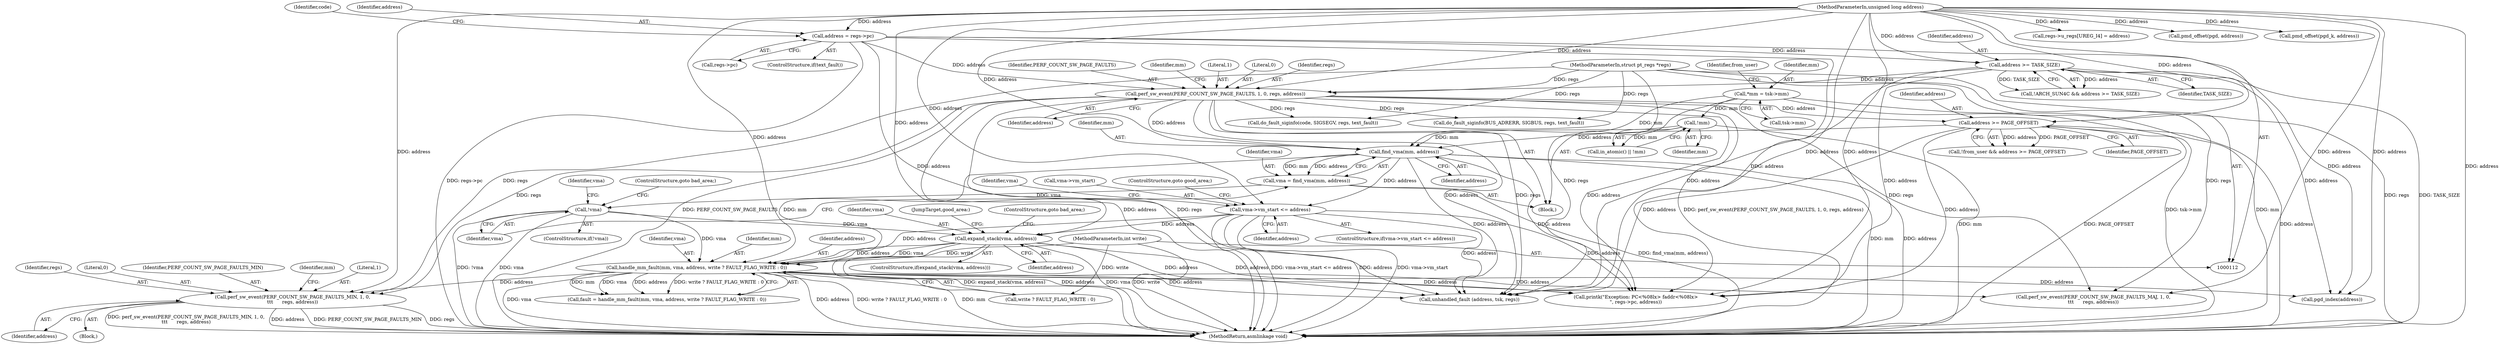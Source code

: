 digraph "0_linux_a8b0ca17b80e92faab46ee7179ba9e99ccb61233_43@pointer" {
"1000290" [label="(Call,perf_sw_event(PERF_COUNT_SW_PAGE_FAULTS_MIN, 1, 0,\n\t\t\t      regs, address))"];
"1000166" [label="(Call,perf_sw_event(PERF_COUNT_SW_PAGE_FAULTS, 1, 0, regs, address))"];
"1000113" [label="(MethodParameterIn,struct pt_regs *regs)"];
"1000156" [label="(Call,address >= TASK_SIZE)"];
"1000144" [label="(Call,address = regs->pc)"];
"1000116" [label="(MethodParameterIn,unsigned long address)"];
"1000243" [label="(Call,handle_mm_fault(mm, vma, address, write ? FAULT_FLAG_WRITE : 0))"];
"1000187" [label="(Call,find_vma(mm, address))"];
"1000163" [label="(Call,!mm)"];
"1000124" [label="(Call,*mm = tsk->mm)"];
"1000181" [label="(Call,address >= PAGE_OFFSET)"];
"1000210" [label="(Call,expand_stack(vma, address))"];
"1000191" [label="(Call,!vma)"];
"1000185" [label="(Call,vma = find_vma(mm, address))"];
"1000195" [label="(Call,vma->vm_start <= address)"];
"1000115" [label="(MethodParameterIn,int write)"];
"1000124" [label="(Call,*mm = tsk->mm)"];
"1000150" [label="(Identifier,code)"];
"1000117" [label="(Block,)"];
"1000205" [label="(Identifier,vma)"];
"1000167" [label="(Identifier,PERF_COUNT_SW_PAGE_FAULTS)"];
"1000178" [label="(Call,!from_user && address >= PAGE_OFFSET)"];
"1000214" [label="(JumpTarget,good_area:)"];
"1000182" [label="(Identifier,address)"];
"1000116" [label="(MethodParameterIn,unsigned long address)"];
"1000161" [label="(Call,in_atomic() || !mm)"];
"1000285" [label="(Block,)"];
"1000209" [label="(ControlStructure,if(expand_stack(vma, address)))"];
"1000195" [label="(Call,vma->vm_start <= address)"];
"1000146" [label="(Call,regs->pc)"];
"1000175" [label="(Identifier,mm)"];
"1000181" [label="(Call,address >= PAGE_OFFSET)"];
"1000133" [label="(Identifier,from_user)"];
"1000213" [label="(ControlStructure,goto bad_area;)"];
"1000243" [label="(Call,handle_mm_fault(mm, vma, address, write ? FAULT_FLAG_WRITE : 0))"];
"1000186" [label="(Identifier,vma)"];
"1000144" [label="(Call,address = regs->pc)"];
"1000196" [label="(Call,vma->vm_start)"];
"1000211" [label="(Identifier,vma)"];
"1000290" [label="(Call,perf_sw_event(PERF_COUNT_SW_PAGE_FAULTS_MIN, 1, 0,\n\t\t\t      regs, address))"];
"1000347" [label="(Call,printk(\"Exception: PC<%08lx> faddr<%08lx>\n\", regs->pc, address))"];
"1000393" [label="(Call,regs->u_regs[UREG_I4] = address)"];
"1000188" [label="(Identifier,mm)"];
"1000192" [label="(Identifier,vma)"];
"1000199" [label="(Identifier,address)"];
"1000171" [label="(Identifier,address)"];
"1000293" [label="(Literal,0)"];
"1000142" [label="(ControlStructure,if(text_fault))"];
"1000115" [label="(MethodParameterIn,int write)"];
"1000153" [label="(Call,!ARCH_SUN4C && address >= TASK_SIZE)"];
"1000197" [label="(Identifier,vma)"];
"1000210" [label="(Call,expand_stack(vma, address))"];
"1000278" [label="(Call,perf_sw_event(PERF_COUNT_SW_PAGE_FAULTS_MAJ, 1, 0,\n\t\t\t      regs, address))"];
"1000145" [label="(Identifier,address)"];
"1000469" [label="(Call,pgd_index(address))"];
"1000189" [label="(Identifier,address)"];
"1000246" [label="(Identifier,address)"];
"1000291" [label="(Identifier,PERF_COUNT_SW_PAGE_FAULTS_MIN)"];
"1000183" [label="(Identifier,PAGE_OFFSET)"];
"1000212" [label="(Identifier,address)"];
"1000156" [label="(Call,address >= TASK_SIZE)"];
"1000299" [label="(Identifier,mm)"];
"1000431" [label="(Call,unhandled_fault (address, tsk, regs))"];
"1000245" [label="(Identifier,vma)"];
"1000193" [label="(ControlStructure,goto bad_area;)"];
"1000157" [label="(Identifier,address)"];
"1000241" [label="(Call,fault = handle_mm_fault(mm, vma, address, write ? FAULT_FLAG_WRITE : 0))"];
"1000312" [label="(Call,do_fault_siginfo(code, SIGSEGV, regs, text_fault))"];
"1000158" [label="(Identifier,TASK_SIZE)"];
"1000513" [label="(Call,pmd_offset(pgd, address))"];
"1000166" [label="(Call,perf_sw_event(PERF_COUNT_SW_PAGE_FAULTS, 1, 0, regs, address))"];
"1000113" [label="(MethodParameterIn,struct pt_regs *regs)"];
"1000295" [label="(Identifier,address)"];
"1000187" [label="(Call,find_vma(mm, address))"];
"1000163" [label="(Call,!mm)"];
"1000247" [label="(Call,write ? FAULT_FLAG_WRITE : 0)"];
"1000455" [label="(Call,do_fault_siginfo(BUS_ADRERR, SIGBUS, regs, text_fault))"];
"1000126" [label="(Call,tsk->mm)"];
"1000292" [label="(Literal,1)"];
"1000125" [label="(Identifier,mm)"];
"1000168" [label="(Literal,1)"];
"1000185" [label="(Call,vma = find_vma(mm, address))"];
"1000244" [label="(Identifier,mm)"];
"1000190" [label="(ControlStructure,if(!vma))"];
"1000194" [label="(ControlStructure,if(vma->vm_start <= address))"];
"1000169" [label="(Literal,0)"];
"1000537" [label="(MethodReturn,asmlinkage void)"];
"1000164" [label="(Identifier,mm)"];
"1000191" [label="(Call,!vma)"];
"1000200" [label="(ControlStructure,goto good_area;)"];
"1000518" [label="(Call,pmd_offset(pgd_k, address))"];
"1000294" [label="(Identifier,regs)"];
"1000170" [label="(Identifier,regs)"];
"1000290" -> "1000285"  [label="AST: "];
"1000290" -> "1000295"  [label="CFG: "];
"1000291" -> "1000290"  [label="AST: "];
"1000292" -> "1000290"  [label="AST: "];
"1000293" -> "1000290"  [label="AST: "];
"1000294" -> "1000290"  [label="AST: "];
"1000295" -> "1000290"  [label="AST: "];
"1000299" -> "1000290"  [label="CFG: "];
"1000290" -> "1000537"  [label="DDG: PERF_COUNT_SW_PAGE_FAULTS_MIN"];
"1000290" -> "1000537"  [label="DDG: regs"];
"1000290" -> "1000537"  [label="DDG: perf_sw_event(PERF_COUNT_SW_PAGE_FAULTS_MIN, 1, 0,\n\t\t\t      regs, address)"];
"1000290" -> "1000537"  [label="DDG: address"];
"1000166" -> "1000290"  [label="DDG: regs"];
"1000113" -> "1000290"  [label="DDG: regs"];
"1000243" -> "1000290"  [label="DDG: address"];
"1000116" -> "1000290"  [label="DDG: address"];
"1000166" -> "1000117"  [label="AST: "];
"1000166" -> "1000171"  [label="CFG: "];
"1000167" -> "1000166"  [label="AST: "];
"1000168" -> "1000166"  [label="AST: "];
"1000169" -> "1000166"  [label="AST: "];
"1000170" -> "1000166"  [label="AST: "];
"1000171" -> "1000166"  [label="AST: "];
"1000175" -> "1000166"  [label="CFG: "];
"1000166" -> "1000537"  [label="DDG: perf_sw_event(PERF_COUNT_SW_PAGE_FAULTS, 1, 0, regs, address)"];
"1000166" -> "1000537"  [label="DDG: PERF_COUNT_SW_PAGE_FAULTS"];
"1000166" -> "1000537"  [label="DDG: address"];
"1000166" -> "1000537"  [label="DDG: regs"];
"1000113" -> "1000166"  [label="DDG: regs"];
"1000156" -> "1000166"  [label="DDG: address"];
"1000144" -> "1000166"  [label="DDG: address"];
"1000116" -> "1000166"  [label="DDG: address"];
"1000166" -> "1000181"  [label="DDG: address"];
"1000166" -> "1000187"  [label="DDG: address"];
"1000166" -> "1000278"  [label="DDG: regs"];
"1000166" -> "1000312"  [label="DDG: regs"];
"1000166" -> "1000347"  [label="DDG: address"];
"1000166" -> "1000431"  [label="DDG: address"];
"1000166" -> "1000431"  [label="DDG: regs"];
"1000166" -> "1000455"  [label="DDG: regs"];
"1000113" -> "1000112"  [label="AST: "];
"1000113" -> "1000537"  [label="DDG: regs"];
"1000113" -> "1000278"  [label="DDG: regs"];
"1000113" -> "1000312"  [label="DDG: regs"];
"1000113" -> "1000431"  [label="DDG: regs"];
"1000113" -> "1000455"  [label="DDG: regs"];
"1000156" -> "1000153"  [label="AST: "];
"1000156" -> "1000158"  [label="CFG: "];
"1000157" -> "1000156"  [label="AST: "];
"1000158" -> "1000156"  [label="AST: "];
"1000153" -> "1000156"  [label="CFG: "];
"1000156" -> "1000537"  [label="DDG: TASK_SIZE"];
"1000156" -> "1000153"  [label="DDG: address"];
"1000156" -> "1000153"  [label="DDG: TASK_SIZE"];
"1000144" -> "1000156"  [label="DDG: address"];
"1000116" -> "1000156"  [label="DDG: address"];
"1000156" -> "1000347"  [label="DDG: address"];
"1000156" -> "1000431"  [label="DDG: address"];
"1000156" -> "1000469"  [label="DDG: address"];
"1000144" -> "1000142"  [label="AST: "];
"1000144" -> "1000146"  [label="CFG: "];
"1000145" -> "1000144"  [label="AST: "];
"1000146" -> "1000144"  [label="AST: "];
"1000150" -> "1000144"  [label="CFG: "];
"1000144" -> "1000537"  [label="DDG: regs->pc"];
"1000116" -> "1000144"  [label="DDG: address"];
"1000144" -> "1000347"  [label="DDG: address"];
"1000144" -> "1000431"  [label="DDG: address"];
"1000144" -> "1000469"  [label="DDG: address"];
"1000116" -> "1000112"  [label="AST: "];
"1000116" -> "1000537"  [label="DDG: address"];
"1000116" -> "1000181"  [label="DDG: address"];
"1000116" -> "1000187"  [label="DDG: address"];
"1000116" -> "1000195"  [label="DDG: address"];
"1000116" -> "1000210"  [label="DDG: address"];
"1000116" -> "1000243"  [label="DDG: address"];
"1000116" -> "1000278"  [label="DDG: address"];
"1000116" -> "1000347"  [label="DDG: address"];
"1000116" -> "1000393"  [label="DDG: address"];
"1000116" -> "1000431"  [label="DDG: address"];
"1000116" -> "1000469"  [label="DDG: address"];
"1000116" -> "1000513"  [label="DDG: address"];
"1000116" -> "1000518"  [label="DDG: address"];
"1000243" -> "1000241"  [label="AST: "];
"1000243" -> "1000247"  [label="CFG: "];
"1000244" -> "1000243"  [label="AST: "];
"1000245" -> "1000243"  [label="AST: "];
"1000246" -> "1000243"  [label="AST: "];
"1000247" -> "1000243"  [label="AST: "];
"1000241" -> "1000243"  [label="CFG: "];
"1000243" -> "1000537"  [label="DDG: mm"];
"1000243" -> "1000537"  [label="DDG: vma"];
"1000243" -> "1000537"  [label="DDG: address"];
"1000243" -> "1000537"  [label="DDG: write ? FAULT_FLAG_WRITE : 0"];
"1000243" -> "1000241"  [label="DDG: mm"];
"1000243" -> "1000241"  [label="DDG: vma"];
"1000243" -> "1000241"  [label="DDG: address"];
"1000243" -> "1000241"  [label="DDG: write ? FAULT_FLAG_WRITE : 0"];
"1000187" -> "1000243"  [label="DDG: mm"];
"1000210" -> "1000243"  [label="DDG: vma"];
"1000210" -> "1000243"  [label="DDG: address"];
"1000191" -> "1000243"  [label="DDG: vma"];
"1000195" -> "1000243"  [label="DDG: address"];
"1000115" -> "1000243"  [label="DDG: write"];
"1000243" -> "1000278"  [label="DDG: address"];
"1000243" -> "1000347"  [label="DDG: address"];
"1000243" -> "1000431"  [label="DDG: address"];
"1000243" -> "1000469"  [label="DDG: address"];
"1000187" -> "1000185"  [label="AST: "];
"1000187" -> "1000189"  [label="CFG: "];
"1000188" -> "1000187"  [label="AST: "];
"1000189" -> "1000187"  [label="AST: "];
"1000185" -> "1000187"  [label="CFG: "];
"1000187" -> "1000537"  [label="DDG: mm"];
"1000187" -> "1000537"  [label="DDG: address"];
"1000187" -> "1000185"  [label="DDG: mm"];
"1000187" -> "1000185"  [label="DDG: address"];
"1000163" -> "1000187"  [label="DDG: mm"];
"1000124" -> "1000187"  [label="DDG: mm"];
"1000181" -> "1000187"  [label="DDG: address"];
"1000187" -> "1000195"  [label="DDG: address"];
"1000187" -> "1000347"  [label="DDG: address"];
"1000187" -> "1000431"  [label="DDG: address"];
"1000163" -> "1000161"  [label="AST: "];
"1000163" -> "1000164"  [label="CFG: "];
"1000164" -> "1000163"  [label="AST: "];
"1000161" -> "1000163"  [label="CFG: "];
"1000163" -> "1000537"  [label="DDG: mm"];
"1000163" -> "1000161"  [label="DDG: mm"];
"1000124" -> "1000163"  [label="DDG: mm"];
"1000124" -> "1000117"  [label="AST: "];
"1000124" -> "1000126"  [label="CFG: "];
"1000125" -> "1000124"  [label="AST: "];
"1000126" -> "1000124"  [label="AST: "];
"1000133" -> "1000124"  [label="CFG: "];
"1000124" -> "1000537"  [label="DDG: tsk->mm"];
"1000124" -> "1000537"  [label="DDG: mm"];
"1000181" -> "1000178"  [label="AST: "];
"1000181" -> "1000183"  [label="CFG: "];
"1000182" -> "1000181"  [label="AST: "];
"1000183" -> "1000181"  [label="AST: "];
"1000178" -> "1000181"  [label="CFG: "];
"1000181" -> "1000537"  [label="DDG: address"];
"1000181" -> "1000537"  [label="DDG: PAGE_OFFSET"];
"1000181" -> "1000178"  [label="DDG: address"];
"1000181" -> "1000178"  [label="DDG: PAGE_OFFSET"];
"1000181" -> "1000347"  [label="DDG: address"];
"1000181" -> "1000431"  [label="DDG: address"];
"1000210" -> "1000209"  [label="AST: "];
"1000210" -> "1000212"  [label="CFG: "];
"1000211" -> "1000210"  [label="AST: "];
"1000212" -> "1000210"  [label="AST: "];
"1000213" -> "1000210"  [label="CFG: "];
"1000214" -> "1000210"  [label="CFG: "];
"1000210" -> "1000537"  [label="DDG: expand_stack(vma, address)"];
"1000210" -> "1000537"  [label="DDG: address"];
"1000210" -> "1000537"  [label="DDG: vma"];
"1000191" -> "1000210"  [label="DDG: vma"];
"1000195" -> "1000210"  [label="DDG: address"];
"1000210" -> "1000347"  [label="DDG: address"];
"1000210" -> "1000431"  [label="DDG: address"];
"1000191" -> "1000190"  [label="AST: "];
"1000191" -> "1000192"  [label="CFG: "];
"1000192" -> "1000191"  [label="AST: "];
"1000193" -> "1000191"  [label="CFG: "];
"1000197" -> "1000191"  [label="CFG: "];
"1000191" -> "1000537"  [label="DDG: !vma"];
"1000191" -> "1000537"  [label="DDG: vma"];
"1000185" -> "1000191"  [label="DDG: vma"];
"1000185" -> "1000117"  [label="AST: "];
"1000186" -> "1000185"  [label="AST: "];
"1000192" -> "1000185"  [label="CFG: "];
"1000185" -> "1000537"  [label="DDG: find_vma(mm, address)"];
"1000195" -> "1000194"  [label="AST: "];
"1000195" -> "1000199"  [label="CFG: "];
"1000196" -> "1000195"  [label="AST: "];
"1000199" -> "1000195"  [label="AST: "];
"1000200" -> "1000195"  [label="CFG: "];
"1000205" -> "1000195"  [label="CFG: "];
"1000195" -> "1000537"  [label="DDG: vma->vm_start <= address"];
"1000195" -> "1000537"  [label="DDG: address"];
"1000195" -> "1000537"  [label="DDG: vma->vm_start"];
"1000195" -> "1000347"  [label="DDG: address"];
"1000195" -> "1000431"  [label="DDG: address"];
"1000115" -> "1000112"  [label="AST: "];
"1000115" -> "1000537"  [label="DDG: write"];
"1000115" -> "1000247"  [label="DDG: write"];
}
